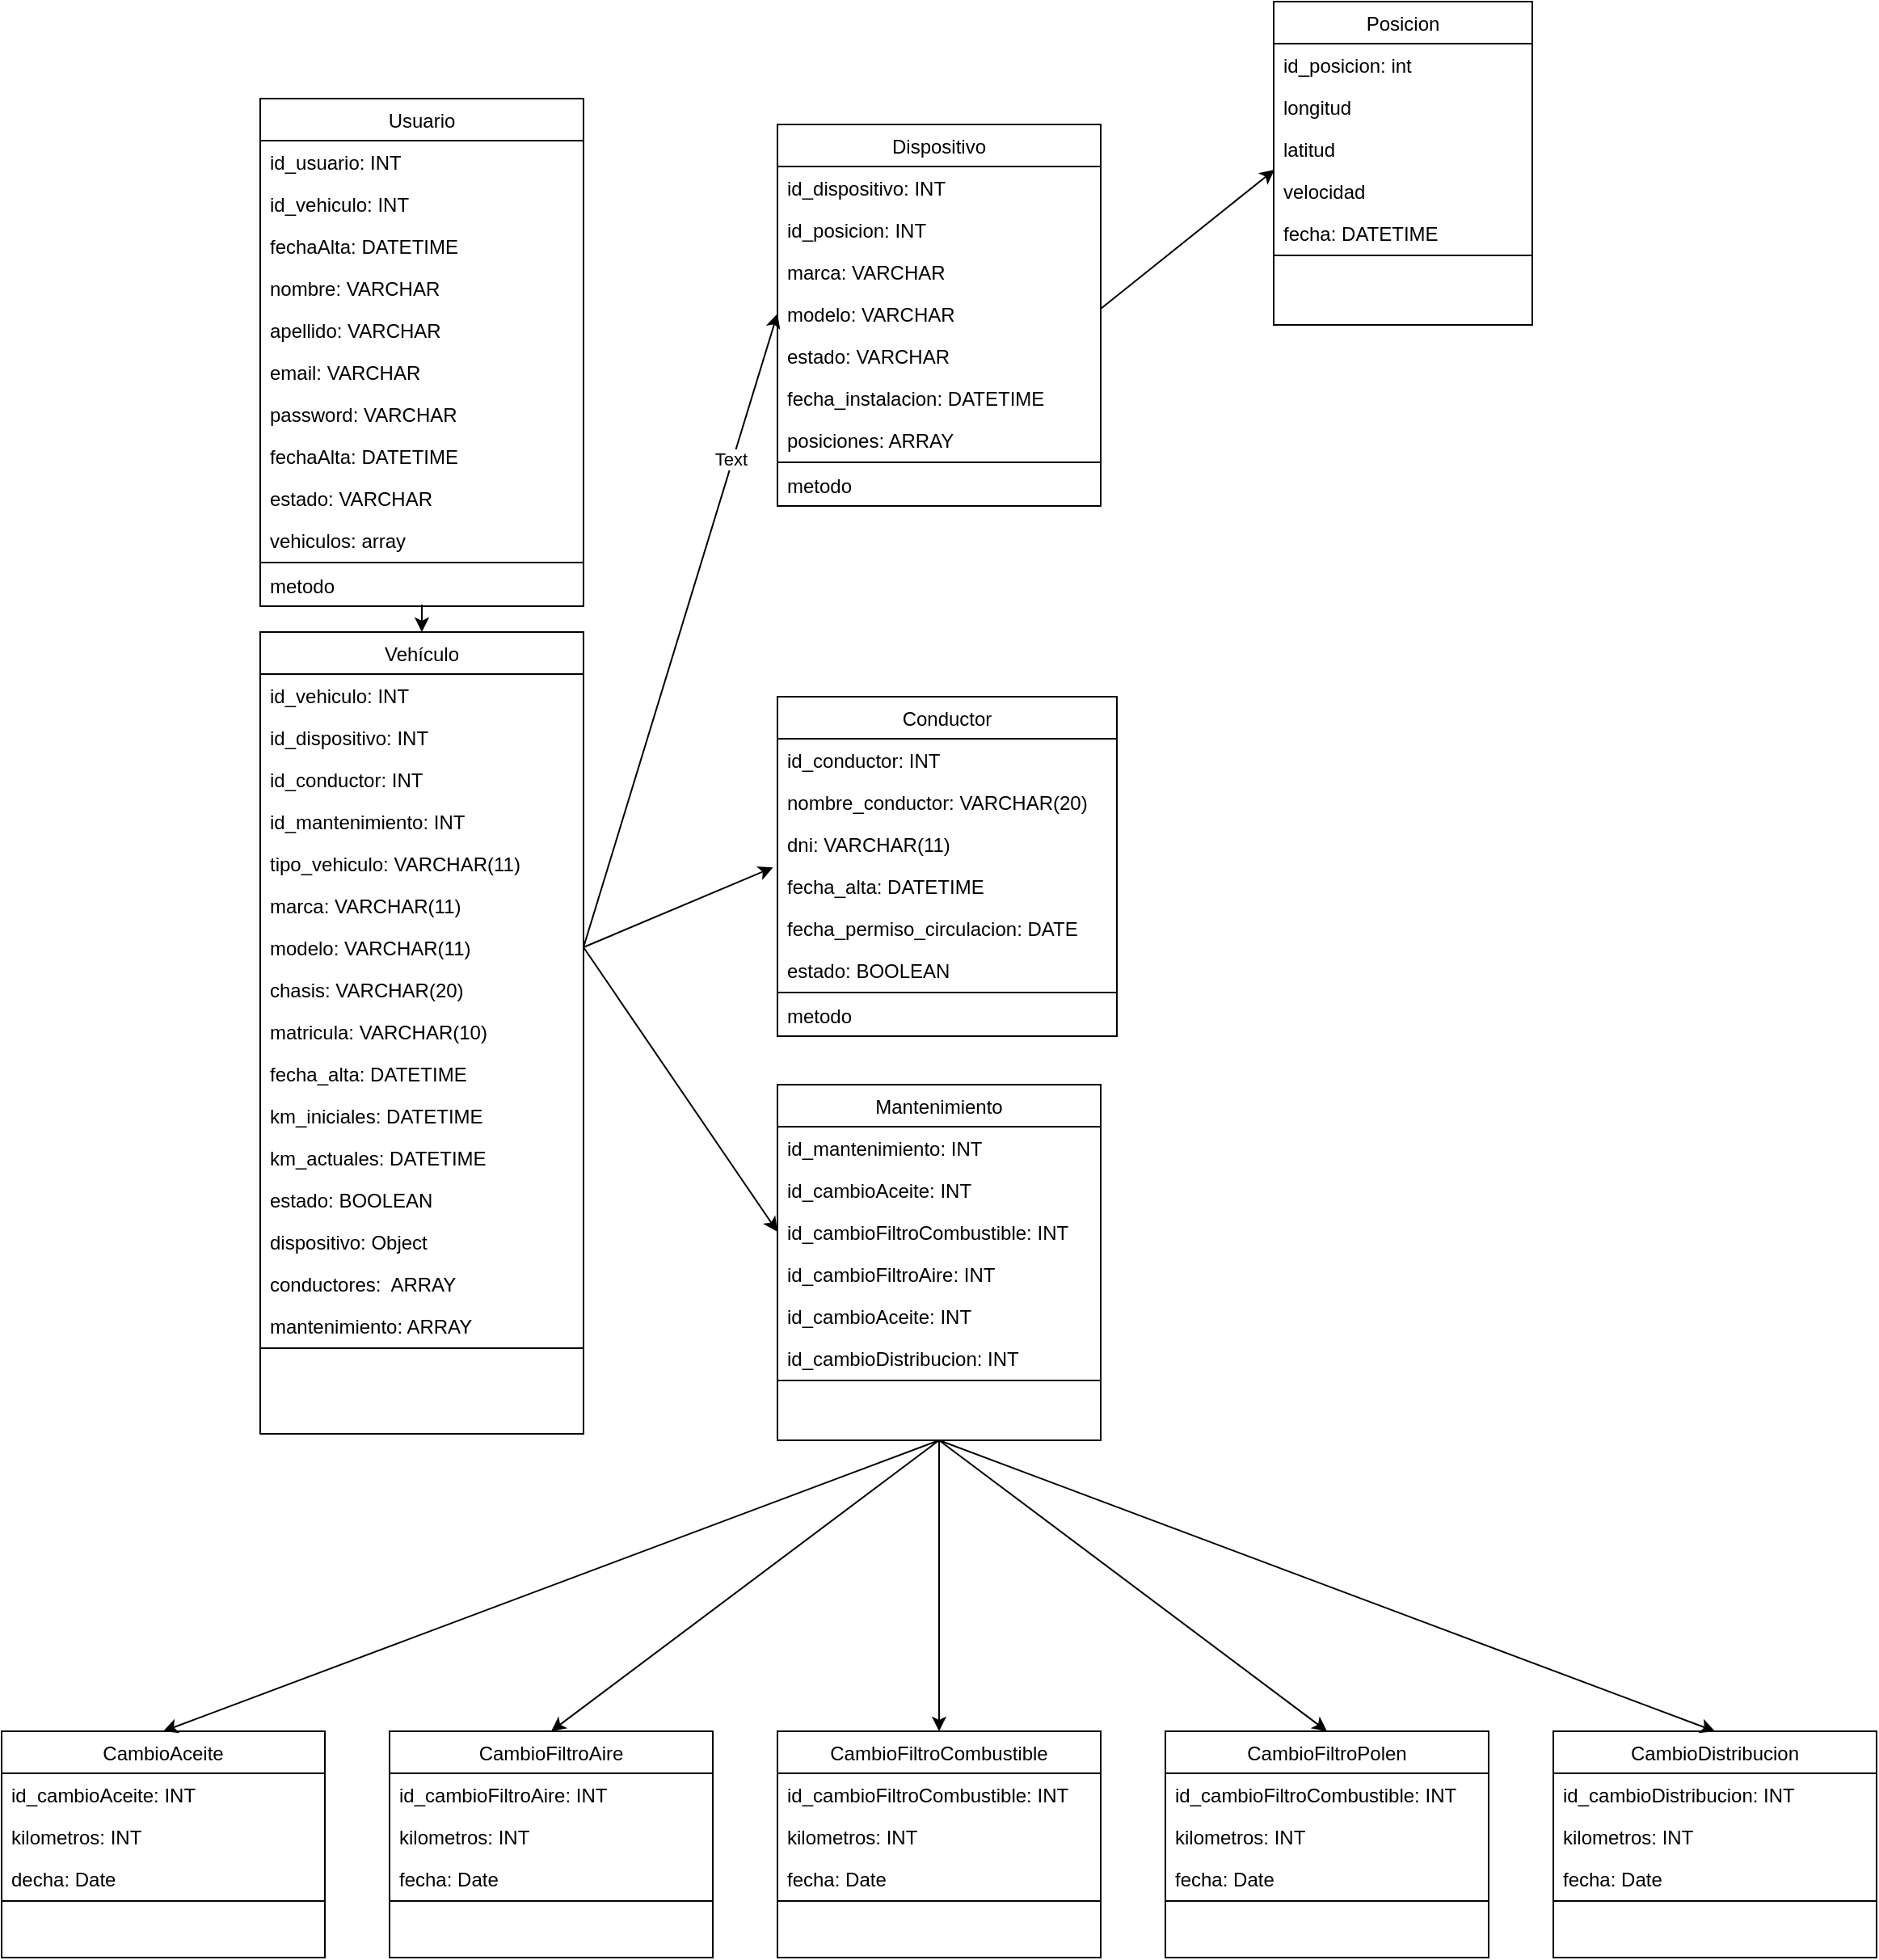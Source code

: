 <mxfile>
    <diagram id="C5RBs43oDa-KdzZeNtuy" name="Page-1">
        <mxGraphModel dx="383" dy="1513" grid="1" gridSize="10" guides="1" tooltips="1" connect="1" arrows="1" fold="1" page="1" pageScale="1" pageWidth="827" pageHeight="1169" math="0" shadow="0">
            <root>
                <mxCell id="WIyWlLk6GJQsqaUBKTNV-0"/>
                <mxCell id="WIyWlLk6GJQsqaUBKTNV-1" parent="WIyWlLk6GJQsqaUBKTNV-0"/>
                <mxCell id="HzYEAX8HfGSruy279Z3v-16" value="Dispositivo" style="swimlane;fontStyle=0;align=center;verticalAlign=top;childLayout=stackLayout;horizontal=1;startSize=26;horizontalStack=0;resizeParent=1;resizeLast=0;collapsible=1;marginBottom=0;rounded=0;shadow=0;strokeWidth=1;" parent="WIyWlLk6GJQsqaUBKTNV-1" vertex="1">
                    <mxGeometry x="520" y="-794" width="200" height="236" as="geometry">
                        <mxRectangle x="130" y="380" width="160" height="26" as="alternateBounds"/>
                    </mxGeometry>
                </mxCell>
                <mxCell id="PSQ5HOjnmQE-tcymUydH-123" value="id_dispositivo: INT&#10;" style="text;align=left;verticalAlign=top;spacingLeft=4;spacingRight=4;overflow=hidden;rotatable=0;points=[[0,0.5],[1,0.5]];portConstraint=eastwest;" parent="HzYEAX8HfGSruy279Z3v-16" vertex="1">
                    <mxGeometry y="26" width="200" height="26" as="geometry"/>
                </mxCell>
                <mxCell id="HzYEAX8HfGSruy279Z3v-17" value="id_posicion: INT&#10;" style="text;align=left;verticalAlign=top;spacingLeft=4;spacingRight=4;overflow=hidden;rotatable=0;points=[[0,0.5],[1,0.5]];portConstraint=eastwest;" parent="HzYEAX8HfGSruy279Z3v-16" vertex="1">
                    <mxGeometry y="52" width="200" height="26" as="geometry"/>
                </mxCell>
                <mxCell id="HzYEAX8HfGSruy279Z3v-70" value="marca: VARCHAR" style="text;align=left;verticalAlign=top;spacingLeft=4;spacingRight=4;overflow=hidden;rotatable=0;points=[[0,0.5],[1,0.5]];portConstraint=eastwest;" parent="HzYEAX8HfGSruy279Z3v-16" vertex="1">
                    <mxGeometry y="78" width="200" height="26" as="geometry"/>
                </mxCell>
                <mxCell id="HzYEAX8HfGSruy279Z3v-71" value="modelo: VARCHAR" style="text;align=left;verticalAlign=top;spacingLeft=4;spacingRight=4;overflow=hidden;rotatable=0;points=[[0,0.5],[1,0.5]];portConstraint=eastwest;" parent="HzYEAX8HfGSruy279Z3v-16" vertex="1">
                    <mxGeometry y="104" width="200" height="26" as="geometry"/>
                </mxCell>
                <mxCell id="HzYEAX8HfGSruy279Z3v-106" value="estado: VARCHAR" style="text;align=left;verticalAlign=top;spacingLeft=4;spacingRight=4;overflow=hidden;rotatable=0;points=[[0,0.5],[1,0.5]];portConstraint=eastwest;" parent="HzYEAX8HfGSruy279Z3v-16" vertex="1">
                    <mxGeometry y="130" width="200" height="26" as="geometry"/>
                </mxCell>
                <mxCell id="HzYEAX8HfGSruy279Z3v-114" value="fecha_instalacion: DATETIME" style="text;align=left;verticalAlign=top;spacingLeft=4;spacingRight=4;overflow=hidden;rotatable=0;points=[[0,0.5],[1,0.5]];portConstraint=eastwest;" parent="HzYEAX8HfGSruy279Z3v-16" vertex="1">
                    <mxGeometry y="156" width="200" height="26" as="geometry"/>
                </mxCell>
                <mxCell id="3" value="posiciones: ARRAY" style="text;align=left;verticalAlign=top;spacingLeft=4;spacingRight=4;overflow=hidden;rotatable=0;points=[[0,0.5],[1,0.5]];portConstraint=eastwest;" vertex="1" parent="HzYEAX8HfGSruy279Z3v-16">
                    <mxGeometry y="182" width="200" height="26" as="geometry"/>
                </mxCell>
                <mxCell id="HzYEAX8HfGSruy279Z3v-19" value="" style="line;html=1;strokeWidth=1;align=left;verticalAlign=middle;spacingTop=-1;spacingLeft=3;spacingRight=3;rotatable=0;labelPosition=right;points=[];portConstraint=eastwest;" parent="HzYEAX8HfGSruy279Z3v-16" vertex="1">
                    <mxGeometry y="208" width="200" height="2" as="geometry"/>
                </mxCell>
                <mxCell id="HzYEAX8HfGSruy279Z3v-20" value="metodo" style="text;align=left;verticalAlign=top;spacingLeft=4;spacingRight=4;overflow=hidden;rotatable=0;points=[[0,0.5],[1,0.5]];portConstraint=eastwest;" parent="HzYEAX8HfGSruy279Z3v-16" vertex="1">
                    <mxGeometry y="210" width="200" height="26" as="geometry"/>
                </mxCell>
                <mxCell id="HzYEAX8HfGSruy279Z3v-21" value="Vehículo" style="swimlane;fontStyle=0;align=center;verticalAlign=top;childLayout=stackLayout;horizontal=1;startSize=26;horizontalStack=0;resizeParent=1;resizeLast=0;collapsible=1;marginBottom=0;rounded=0;shadow=0;strokeWidth=1;" parent="WIyWlLk6GJQsqaUBKTNV-1" vertex="1">
                    <mxGeometry x="200" y="-480" width="200" height="496" as="geometry">
                        <mxRectangle x="130" y="380" width="160" height="26" as="alternateBounds"/>
                    </mxGeometry>
                </mxCell>
                <mxCell id="HzYEAX8HfGSruy279Z3v-22" value="id_vehiculo: INT" style="text;align=left;verticalAlign=top;spacingLeft=4;spacingRight=4;overflow=hidden;rotatable=0;points=[[0,0.5],[1,0.5]];portConstraint=eastwest;" parent="HzYEAX8HfGSruy279Z3v-21" vertex="1">
                    <mxGeometry y="26" width="200" height="26" as="geometry"/>
                </mxCell>
                <mxCell id="xrnd4R6Ddu3Z8AAsykW7-14" value="id_dispositivo: INT" style="text;align=left;verticalAlign=top;spacingLeft=4;spacingRight=4;overflow=hidden;rotatable=0;points=[[0,0.5],[1,0.5]];portConstraint=eastwest;" parent="HzYEAX8HfGSruy279Z3v-21" vertex="1">
                    <mxGeometry y="52" width="200" height="26" as="geometry"/>
                </mxCell>
                <mxCell id="PSQ5HOjnmQE-tcymUydH-5" value="id_conductor: INT" style="text;align=left;verticalAlign=top;spacingLeft=4;spacingRight=4;overflow=hidden;rotatable=0;points=[[0,0.5],[1,0.5]];portConstraint=eastwest;" parent="HzYEAX8HfGSruy279Z3v-21" vertex="1">
                    <mxGeometry y="78" width="200" height="26" as="geometry"/>
                </mxCell>
                <mxCell id="PSQ5HOjnmQE-tcymUydH-27" value="id_mantenimiento: INT" style="text;align=left;verticalAlign=top;spacingLeft=4;spacingRight=4;overflow=hidden;rotatable=0;points=[[0,0.5],[1,0.5]];portConstraint=eastwest;" parent="HzYEAX8HfGSruy279Z3v-21" vertex="1">
                    <mxGeometry y="104" width="200" height="26" as="geometry"/>
                </mxCell>
                <mxCell id="HzYEAX8HfGSruy279Z3v-111" value="tipo_vehiculo: VARCHAR(11)" style="text;align=left;verticalAlign=top;spacingLeft=4;spacingRight=4;overflow=hidden;rotatable=0;points=[[0,0.5],[1,0.5]];portConstraint=eastwest;" parent="HzYEAX8HfGSruy279Z3v-21" vertex="1">
                    <mxGeometry y="130" width="200" height="26" as="geometry"/>
                </mxCell>
                <mxCell id="HzYEAX8HfGSruy279Z3v-23" value="marca: VARCHAR(11)" style="text;align=left;verticalAlign=top;spacingLeft=4;spacingRight=4;overflow=hidden;rotatable=0;points=[[0,0.5],[1,0.5]];portConstraint=eastwest;" parent="HzYEAX8HfGSruy279Z3v-21" vertex="1">
                    <mxGeometry y="156" width="200" height="26" as="geometry"/>
                </mxCell>
                <mxCell id="HzYEAX8HfGSruy279Z3v-53" value="modelo: VARCHAR(11)" style="text;align=left;verticalAlign=top;spacingLeft=4;spacingRight=4;overflow=hidden;rotatable=0;points=[[0,0.5],[1,0.5]];portConstraint=eastwest;" parent="HzYEAX8HfGSruy279Z3v-21" vertex="1">
                    <mxGeometry y="182" width="200" height="26" as="geometry"/>
                </mxCell>
                <mxCell id="HzYEAX8HfGSruy279Z3v-54" value="chasis: VARCHAR(20)" style="text;align=left;verticalAlign=top;spacingLeft=4;spacingRight=4;overflow=hidden;rotatable=0;points=[[0,0.5],[1,0.5]];portConstraint=eastwest;" parent="HzYEAX8HfGSruy279Z3v-21" vertex="1">
                    <mxGeometry y="208" width="200" height="26" as="geometry"/>
                </mxCell>
                <mxCell id="HzYEAX8HfGSruy279Z3v-55" value="matricula: VARCHAR(10)" style="text;align=left;verticalAlign=top;spacingLeft=4;spacingRight=4;overflow=hidden;rotatable=0;points=[[0,0.5],[1,0.5]];portConstraint=eastwest;" parent="HzYEAX8HfGSruy279Z3v-21" vertex="1">
                    <mxGeometry y="234" width="200" height="26" as="geometry"/>
                </mxCell>
                <mxCell id="xrnd4R6Ddu3Z8AAsykW7-12" value="fecha_alta: DATETIME" style="text;align=left;verticalAlign=top;spacingLeft=4;spacingRight=4;overflow=hidden;rotatable=0;points=[[0,0.5],[1,0.5]];portConstraint=eastwest;" parent="HzYEAX8HfGSruy279Z3v-21" vertex="1">
                    <mxGeometry y="260" width="200" height="26" as="geometry"/>
                </mxCell>
                <mxCell id="xrnd4R6Ddu3Z8AAsykW7-13" value="km_iniciales: DATETIME" style="text;align=left;verticalAlign=top;spacingLeft=4;spacingRight=4;overflow=hidden;rotatable=0;points=[[0,0.5],[1,0.5]];portConstraint=eastwest;" parent="HzYEAX8HfGSruy279Z3v-21" vertex="1">
                    <mxGeometry y="286" width="200" height="26" as="geometry"/>
                </mxCell>
                <mxCell id="HzYEAX8HfGSruy279Z3v-72" value="km_actuales: DATETIME" style="text;align=left;verticalAlign=top;spacingLeft=4;spacingRight=4;overflow=hidden;rotatable=0;points=[[0,0.5],[1,0.5]];portConstraint=eastwest;" parent="HzYEAX8HfGSruy279Z3v-21" vertex="1">
                    <mxGeometry y="312" width="200" height="26" as="geometry"/>
                </mxCell>
                <mxCell id="5" value="estado: BOOLEAN" style="text;align=left;verticalAlign=top;spacingLeft=4;spacingRight=4;overflow=hidden;rotatable=0;points=[[0,0.5],[1,0.5]];portConstraint=eastwest;" vertex="1" parent="HzYEAX8HfGSruy279Z3v-21">
                    <mxGeometry y="338" width="200" height="26" as="geometry"/>
                </mxCell>
                <mxCell id="8" value="dispositivo: Object" style="text;align=left;verticalAlign=top;spacingLeft=4;spacingRight=4;overflow=hidden;rotatable=0;points=[[0,0.5],[1,0.5]];portConstraint=eastwest;" vertex="1" parent="HzYEAX8HfGSruy279Z3v-21">
                    <mxGeometry y="364" width="200" height="26" as="geometry"/>
                </mxCell>
                <mxCell id="7" value="conductores:  ARRAY" style="text;align=left;verticalAlign=top;spacingLeft=4;spacingRight=4;overflow=hidden;rotatable=0;points=[[0,0.5],[1,0.5]];portConstraint=eastwest;" vertex="1" parent="HzYEAX8HfGSruy279Z3v-21">
                    <mxGeometry y="390" width="200" height="26" as="geometry"/>
                </mxCell>
                <mxCell id="6" value="mantenimiento: ARRAY" style="text;align=left;verticalAlign=top;spacingLeft=4;spacingRight=4;overflow=hidden;rotatable=0;points=[[0,0.5],[1,0.5]];portConstraint=eastwest;" vertex="1" parent="HzYEAX8HfGSruy279Z3v-21">
                    <mxGeometry y="416" width="200" height="26" as="geometry"/>
                </mxCell>
                <mxCell id="HzYEAX8HfGSruy279Z3v-24" value="" style="line;html=1;strokeWidth=1;align=left;verticalAlign=middle;spacingTop=-1;spacingLeft=3;spacingRight=3;rotatable=0;labelPosition=right;points=[];portConstraint=eastwest;" parent="HzYEAX8HfGSruy279Z3v-21" vertex="1">
                    <mxGeometry y="442" width="200" height="2" as="geometry"/>
                </mxCell>
                <mxCell id="HzYEAX8HfGSruy279Z3v-26" value="Conductor" style="swimlane;fontStyle=0;align=center;verticalAlign=top;childLayout=stackLayout;horizontal=1;startSize=26;horizontalStack=0;resizeParent=1;resizeLast=0;collapsible=1;marginBottom=0;rounded=0;shadow=0;strokeWidth=1;" parent="WIyWlLk6GJQsqaUBKTNV-1" vertex="1">
                    <mxGeometry x="520" y="-440" width="210" height="210" as="geometry">
                        <mxRectangle x="130" y="380" width="160" height="26" as="alternateBounds"/>
                    </mxGeometry>
                </mxCell>
                <mxCell id="HzYEAX8HfGSruy279Z3v-27" value="id_conductor: INT" style="text;align=left;verticalAlign=top;spacingLeft=4;spacingRight=4;overflow=hidden;rotatable=0;points=[[0,0.5],[1,0.5]];portConstraint=eastwest;" parent="HzYEAX8HfGSruy279Z3v-26" vertex="1">
                    <mxGeometry y="26" width="210" height="26" as="geometry"/>
                </mxCell>
                <mxCell id="HzYEAX8HfGSruy279Z3v-28" value="nombre_conductor: VARCHAR(20)" style="text;align=left;verticalAlign=top;spacingLeft=4;spacingRight=4;overflow=hidden;rotatable=0;points=[[0,0.5],[1,0.5]];portConstraint=eastwest;" parent="HzYEAX8HfGSruy279Z3v-26" vertex="1">
                    <mxGeometry y="52" width="210" height="26" as="geometry"/>
                </mxCell>
                <mxCell id="HzYEAX8HfGSruy279Z3v-79" value="dni: VARCHAR(11)" style="text;align=left;verticalAlign=top;spacingLeft=4;spacingRight=4;overflow=hidden;rotatable=0;points=[[0,0.5],[1,0.5]];portConstraint=eastwest;" parent="HzYEAX8HfGSruy279Z3v-26" vertex="1">
                    <mxGeometry y="78" width="210" height="26" as="geometry"/>
                </mxCell>
                <mxCell id="HzYEAX8HfGSruy279Z3v-122" value="fecha_alta: DATETIME" style="text;align=left;verticalAlign=top;spacingLeft=4;spacingRight=4;overflow=hidden;rotatable=0;points=[[0,0.5],[1,0.5]];portConstraint=eastwest;" parent="HzYEAX8HfGSruy279Z3v-26" vertex="1">
                    <mxGeometry y="104" width="210" height="26" as="geometry"/>
                </mxCell>
                <mxCell id="HzYEAX8HfGSruy279Z3v-80" value="fecha_permiso_circulacion: DATE" style="text;align=left;verticalAlign=top;spacingLeft=4;spacingRight=4;overflow=hidden;rotatable=0;points=[[0,0.5],[1,0.5]];portConstraint=eastwest;" parent="HzYEAX8HfGSruy279Z3v-26" vertex="1">
                    <mxGeometry y="130" width="210" height="26" as="geometry"/>
                </mxCell>
                <mxCell id="HzYEAX8HfGSruy279Z3v-123" value="estado: BOOLEAN" style="text;align=left;verticalAlign=top;spacingLeft=4;spacingRight=4;overflow=hidden;rotatable=0;points=[[0,0.5],[1,0.5]];portConstraint=eastwest;" parent="HzYEAX8HfGSruy279Z3v-26" vertex="1">
                    <mxGeometry y="156" width="210" height="26" as="geometry"/>
                </mxCell>
                <mxCell id="HzYEAX8HfGSruy279Z3v-29" value="" style="line;html=1;strokeWidth=1;align=left;verticalAlign=middle;spacingTop=-1;spacingLeft=3;spacingRight=3;rotatable=0;labelPosition=right;points=[];portConstraint=eastwest;" parent="HzYEAX8HfGSruy279Z3v-26" vertex="1">
                    <mxGeometry y="182" width="210" height="2" as="geometry"/>
                </mxCell>
                <mxCell id="HzYEAX8HfGSruy279Z3v-30" value="metodo" style="text;align=left;verticalAlign=top;spacingLeft=4;spacingRight=4;overflow=hidden;rotatable=0;points=[[0,0.5],[1,0.5]];portConstraint=eastwest;" parent="HzYEAX8HfGSruy279Z3v-26" vertex="1">
                    <mxGeometry y="184" width="210" height="26" as="geometry"/>
                </mxCell>
                <mxCell id="PSQ5HOjnmQE-tcymUydH-7" value="Mantenimiento" style="swimlane;fontStyle=0;align=center;verticalAlign=top;childLayout=stackLayout;horizontal=1;startSize=26;horizontalStack=0;resizeParent=1;resizeLast=0;collapsible=1;marginBottom=0;rounded=0;shadow=0;strokeWidth=1;" parent="WIyWlLk6GJQsqaUBKTNV-1" vertex="1">
                    <mxGeometry x="520" y="-200" width="200" height="220" as="geometry">
                        <mxRectangle x="130" y="380" width="160" height="26" as="alternateBounds"/>
                    </mxGeometry>
                </mxCell>
                <mxCell id="PSQ5HOjnmQE-tcymUydH-43" value="id_mantenimiento: INT" style="text;align=left;verticalAlign=top;spacingLeft=4;spacingRight=4;overflow=hidden;rotatable=0;points=[[0,0.5],[1,0.5]];portConstraint=eastwest;" parent="PSQ5HOjnmQE-tcymUydH-7" vertex="1">
                    <mxGeometry y="26" width="200" height="26" as="geometry"/>
                </mxCell>
                <mxCell id="PSQ5HOjnmQE-tcymUydH-8" value="id_cambioAceite: INT" style="text;align=left;verticalAlign=top;spacingLeft=4;spacingRight=4;overflow=hidden;rotatable=0;points=[[0,0.5],[1,0.5]];portConstraint=eastwest;" parent="PSQ5HOjnmQE-tcymUydH-7" vertex="1">
                    <mxGeometry y="52" width="200" height="26" as="geometry"/>
                </mxCell>
                <mxCell id="PSQ5HOjnmQE-tcymUydH-82" value="id_cambioFiltroCombustible: INT" style="text;align=left;verticalAlign=top;spacingLeft=4;spacingRight=4;overflow=hidden;rotatable=0;points=[[0,0.5],[1,0.5]];portConstraint=eastwest;" parent="PSQ5HOjnmQE-tcymUydH-7" vertex="1">
                    <mxGeometry y="78" width="200" height="26" as="geometry"/>
                </mxCell>
                <mxCell id="PSQ5HOjnmQE-tcymUydH-83" value="id_cambioFiltroAire: INT" style="text;align=left;verticalAlign=top;spacingLeft=4;spacingRight=4;overflow=hidden;rotatable=0;points=[[0,0.5],[1,0.5]];portConstraint=eastwest;" parent="PSQ5HOjnmQE-tcymUydH-7" vertex="1">
                    <mxGeometry y="104" width="200" height="26" as="geometry"/>
                </mxCell>
                <mxCell id="PSQ5HOjnmQE-tcymUydH-84" value="id_cambioAceite: INT" style="text;align=left;verticalAlign=top;spacingLeft=4;spacingRight=4;overflow=hidden;rotatable=0;points=[[0,0.5],[1,0.5]];portConstraint=eastwest;" parent="PSQ5HOjnmQE-tcymUydH-7" vertex="1">
                    <mxGeometry y="130" width="200" height="26" as="geometry"/>
                </mxCell>
                <mxCell id="PSQ5HOjnmQE-tcymUydH-85" value="id_cambioDistribucion: INT" style="text;align=left;verticalAlign=top;spacingLeft=4;spacingRight=4;overflow=hidden;rotatable=0;points=[[0,0.5],[1,0.5]];portConstraint=eastwest;" parent="PSQ5HOjnmQE-tcymUydH-7" vertex="1">
                    <mxGeometry y="156" width="200" height="26" as="geometry"/>
                </mxCell>
                <mxCell id="PSQ5HOjnmQE-tcymUydH-9" value="" style="line;html=1;strokeWidth=1;align=left;verticalAlign=middle;spacingTop=-1;spacingLeft=3;spacingRight=3;rotatable=0;labelPosition=right;points=[];portConstraint=eastwest;" parent="PSQ5HOjnmQE-tcymUydH-7" vertex="1">
                    <mxGeometry y="182" width="200" height="2" as="geometry"/>
                </mxCell>
                <mxCell id="PSQ5HOjnmQE-tcymUydH-28" value="CambioAceite" style="swimlane;fontStyle=0;align=center;verticalAlign=top;childLayout=stackLayout;horizontal=1;startSize=26;horizontalStack=0;resizeParent=1;resizeLast=0;collapsible=1;marginBottom=0;rounded=0;shadow=0;strokeWidth=1;" parent="WIyWlLk6GJQsqaUBKTNV-1" vertex="1">
                    <mxGeometry x="40" y="200" width="200" height="140" as="geometry">
                        <mxRectangle x="130" y="380" width="160" height="26" as="alternateBounds"/>
                    </mxGeometry>
                </mxCell>
                <mxCell id="PSQ5HOjnmQE-tcymUydH-29" value="id_cambioAceite: INT" style="text;align=left;verticalAlign=top;spacingLeft=4;spacingRight=4;overflow=hidden;rotatable=0;points=[[0,0.5],[1,0.5]];portConstraint=eastwest;" parent="PSQ5HOjnmQE-tcymUydH-28" vertex="1">
                    <mxGeometry y="26" width="200" height="26" as="geometry"/>
                </mxCell>
                <mxCell id="PSQ5HOjnmQE-tcymUydH-86" value="kilometros: INT" style="text;align=left;verticalAlign=top;spacingLeft=4;spacingRight=4;overflow=hidden;rotatable=0;points=[[0,0.5],[1,0.5]];portConstraint=eastwest;" parent="PSQ5HOjnmQE-tcymUydH-28" vertex="1">
                    <mxGeometry y="52" width="200" height="26" as="geometry"/>
                </mxCell>
                <mxCell id="PSQ5HOjnmQE-tcymUydH-87" value="decha: Date" style="text;align=left;verticalAlign=top;spacingLeft=4;spacingRight=4;overflow=hidden;rotatable=0;points=[[0,0.5],[1,0.5]];portConstraint=eastwest;" parent="PSQ5HOjnmQE-tcymUydH-28" vertex="1">
                    <mxGeometry y="78" width="200" height="26" as="geometry"/>
                </mxCell>
                <mxCell id="PSQ5HOjnmQE-tcymUydH-41" value="" style="line;html=1;strokeWidth=1;align=left;verticalAlign=middle;spacingTop=-1;spacingLeft=3;spacingRight=3;rotatable=0;labelPosition=right;points=[];portConstraint=eastwest;" parent="PSQ5HOjnmQE-tcymUydH-28" vertex="1">
                    <mxGeometry y="104" width="200" height="2" as="geometry"/>
                </mxCell>
                <mxCell id="PSQ5HOjnmQE-tcymUydH-89" value="CambioFiltroPolen" style="swimlane;fontStyle=0;align=center;verticalAlign=top;childLayout=stackLayout;horizontal=1;startSize=26;horizontalStack=0;resizeParent=1;resizeLast=0;collapsible=1;marginBottom=0;rounded=0;shadow=0;strokeWidth=1;" parent="WIyWlLk6GJQsqaUBKTNV-1" vertex="1">
                    <mxGeometry x="760" y="200" width="200" height="140" as="geometry">
                        <mxRectangle x="130" y="380" width="160" height="26" as="alternateBounds"/>
                    </mxGeometry>
                </mxCell>
                <mxCell id="PSQ5HOjnmQE-tcymUydH-90" value="id_cambioFiltroCombustible: INT" style="text;align=left;verticalAlign=top;spacingLeft=4;spacingRight=4;overflow=hidden;rotatable=0;points=[[0,0.5],[1,0.5]];portConstraint=eastwest;" parent="PSQ5HOjnmQE-tcymUydH-89" vertex="1">
                    <mxGeometry y="26" width="200" height="26" as="geometry"/>
                </mxCell>
                <mxCell id="PSQ5HOjnmQE-tcymUydH-91" value="kilometros: INT" style="text;align=left;verticalAlign=top;spacingLeft=4;spacingRight=4;overflow=hidden;rotatable=0;points=[[0,0.5],[1,0.5]];portConstraint=eastwest;" parent="PSQ5HOjnmQE-tcymUydH-89" vertex="1">
                    <mxGeometry y="52" width="200" height="26" as="geometry"/>
                </mxCell>
                <mxCell id="PSQ5HOjnmQE-tcymUydH-92" value="fecha: Date" style="text;align=left;verticalAlign=top;spacingLeft=4;spacingRight=4;overflow=hidden;rotatable=0;points=[[0,0.5],[1,0.5]];portConstraint=eastwest;" parent="PSQ5HOjnmQE-tcymUydH-89" vertex="1">
                    <mxGeometry y="78" width="200" height="26" as="geometry"/>
                </mxCell>
                <mxCell id="PSQ5HOjnmQE-tcymUydH-93" value="" style="line;html=1;strokeWidth=1;align=left;verticalAlign=middle;spacingTop=-1;spacingLeft=3;spacingRight=3;rotatable=0;labelPosition=right;points=[];portConstraint=eastwest;" parent="PSQ5HOjnmQE-tcymUydH-89" vertex="1">
                    <mxGeometry y="104" width="200" height="2" as="geometry"/>
                </mxCell>
                <mxCell id="PSQ5HOjnmQE-tcymUydH-94" value="CambioFiltroAire" style="swimlane;fontStyle=0;align=center;verticalAlign=top;childLayout=stackLayout;horizontal=1;startSize=26;horizontalStack=0;resizeParent=1;resizeLast=0;collapsible=1;marginBottom=0;rounded=0;shadow=0;strokeWidth=1;" parent="WIyWlLk6GJQsqaUBKTNV-1" vertex="1">
                    <mxGeometry x="280" y="200" width="200" height="140" as="geometry">
                        <mxRectangle x="130" y="380" width="160" height="26" as="alternateBounds"/>
                    </mxGeometry>
                </mxCell>
                <mxCell id="PSQ5HOjnmQE-tcymUydH-95" value="id_cambioFiltroAire: INT" style="text;align=left;verticalAlign=top;spacingLeft=4;spacingRight=4;overflow=hidden;rotatable=0;points=[[0,0.5],[1,0.5]];portConstraint=eastwest;" parent="PSQ5HOjnmQE-tcymUydH-94" vertex="1">
                    <mxGeometry y="26" width="200" height="26" as="geometry"/>
                </mxCell>
                <mxCell id="PSQ5HOjnmQE-tcymUydH-96" value="kilometros: INT" style="text;align=left;verticalAlign=top;spacingLeft=4;spacingRight=4;overflow=hidden;rotatable=0;points=[[0,0.5],[1,0.5]];portConstraint=eastwest;" parent="PSQ5HOjnmQE-tcymUydH-94" vertex="1">
                    <mxGeometry y="52" width="200" height="26" as="geometry"/>
                </mxCell>
                <mxCell id="PSQ5HOjnmQE-tcymUydH-97" value="fecha: Date" style="text;align=left;verticalAlign=top;spacingLeft=4;spacingRight=4;overflow=hidden;rotatable=0;points=[[0,0.5],[1,0.5]];portConstraint=eastwest;" parent="PSQ5HOjnmQE-tcymUydH-94" vertex="1">
                    <mxGeometry y="78" width="200" height="26" as="geometry"/>
                </mxCell>
                <mxCell id="PSQ5HOjnmQE-tcymUydH-98" value="" style="line;html=1;strokeWidth=1;align=left;verticalAlign=middle;spacingTop=-1;spacingLeft=3;spacingRight=3;rotatable=0;labelPosition=right;points=[];portConstraint=eastwest;" parent="PSQ5HOjnmQE-tcymUydH-94" vertex="1">
                    <mxGeometry y="104" width="200" height="2" as="geometry"/>
                </mxCell>
                <mxCell id="PSQ5HOjnmQE-tcymUydH-99" value="CambioFiltroCombustible" style="swimlane;fontStyle=0;align=center;verticalAlign=top;childLayout=stackLayout;horizontal=1;startSize=26;horizontalStack=0;resizeParent=1;resizeLast=0;collapsible=1;marginBottom=0;rounded=0;shadow=0;strokeWidth=1;" parent="WIyWlLk6GJQsqaUBKTNV-1" vertex="1">
                    <mxGeometry x="520" y="200" width="200" height="140" as="geometry">
                        <mxRectangle x="130" y="380" width="160" height="26" as="alternateBounds"/>
                    </mxGeometry>
                </mxCell>
                <mxCell id="PSQ5HOjnmQE-tcymUydH-100" value="id_cambioFiltroCombustible: INT" style="text;align=left;verticalAlign=top;spacingLeft=4;spacingRight=4;overflow=hidden;rotatable=0;points=[[0,0.5],[1,0.5]];portConstraint=eastwest;" parent="PSQ5HOjnmQE-tcymUydH-99" vertex="1">
                    <mxGeometry y="26" width="200" height="26" as="geometry"/>
                </mxCell>
                <mxCell id="PSQ5HOjnmQE-tcymUydH-101" value="kilometros: INT" style="text;align=left;verticalAlign=top;spacingLeft=4;spacingRight=4;overflow=hidden;rotatable=0;points=[[0,0.5],[1,0.5]];portConstraint=eastwest;" parent="PSQ5HOjnmQE-tcymUydH-99" vertex="1">
                    <mxGeometry y="52" width="200" height="26" as="geometry"/>
                </mxCell>
                <mxCell id="PSQ5HOjnmQE-tcymUydH-102" value="fecha: Date" style="text;align=left;verticalAlign=top;spacingLeft=4;spacingRight=4;overflow=hidden;rotatable=0;points=[[0,0.5],[1,0.5]];portConstraint=eastwest;" parent="PSQ5HOjnmQE-tcymUydH-99" vertex="1">
                    <mxGeometry y="78" width="200" height="26" as="geometry"/>
                </mxCell>
                <mxCell id="PSQ5HOjnmQE-tcymUydH-103" value="" style="line;html=1;strokeWidth=1;align=left;verticalAlign=middle;spacingTop=-1;spacingLeft=3;spacingRight=3;rotatable=0;labelPosition=right;points=[];portConstraint=eastwest;" parent="PSQ5HOjnmQE-tcymUydH-99" vertex="1">
                    <mxGeometry y="104" width="200" height="2" as="geometry"/>
                </mxCell>
                <mxCell id="PSQ5HOjnmQE-tcymUydH-104" value="CambioDistribucion" style="swimlane;fontStyle=0;align=center;verticalAlign=top;childLayout=stackLayout;horizontal=1;startSize=26;horizontalStack=0;resizeParent=1;resizeLast=0;collapsible=1;marginBottom=0;rounded=0;shadow=0;strokeWidth=1;" parent="WIyWlLk6GJQsqaUBKTNV-1" vertex="1">
                    <mxGeometry x="1000" y="200" width="200" height="140" as="geometry">
                        <mxRectangle x="130" y="380" width="160" height="26" as="alternateBounds"/>
                    </mxGeometry>
                </mxCell>
                <mxCell id="PSQ5HOjnmQE-tcymUydH-105" value="id_cambioDistribucion: INT" style="text;align=left;verticalAlign=top;spacingLeft=4;spacingRight=4;overflow=hidden;rotatable=0;points=[[0,0.5],[1,0.5]];portConstraint=eastwest;" parent="PSQ5HOjnmQE-tcymUydH-104" vertex="1">
                    <mxGeometry y="26" width="200" height="26" as="geometry"/>
                </mxCell>
                <mxCell id="PSQ5HOjnmQE-tcymUydH-106" value="kilometros: INT" style="text;align=left;verticalAlign=top;spacingLeft=4;spacingRight=4;overflow=hidden;rotatable=0;points=[[0,0.5],[1,0.5]];portConstraint=eastwest;" parent="PSQ5HOjnmQE-tcymUydH-104" vertex="1">
                    <mxGeometry y="52" width="200" height="26" as="geometry"/>
                </mxCell>
                <mxCell id="PSQ5HOjnmQE-tcymUydH-107" value="fecha: Date" style="text;align=left;verticalAlign=top;spacingLeft=4;spacingRight=4;overflow=hidden;rotatable=0;points=[[0,0.5],[1,0.5]];portConstraint=eastwest;" parent="PSQ5HOjnmQE-tcymUydH-104" vertex="1">
                    <mxGeometry y="78" width="200" height="26" as="geometry"/>
                </mxCell>
                <mxCell id="PSQ5HOjnmQE-tcymUydH-108" value="" style="line;html=1;strokeWidth=1;align=left;verticalAlign=middle;spacingTop=-1;spacingLeft=3;spacingRight=3;rotatable=0;labelPosition=right;points=[];portConstraint=eastwest;" parent="PSQ5HOjnmQE-tcymUydH-104" vertex="1">
                    <mxGeometry y="104" width="200" height="2" as="geometry"/>
                </mxCell>
                <mxCell id="PSQ5HOjnmQE-tcymUydH-109" value="Posicion" style="swimlane;fontStyle=0;align=center;verticalAlign=top;childLayout=stackLayout;horizontal=1;startSize=26;horizontalStack=0;resizeParent=1;resizeLast=0;collapsible=1;marginBottom=0;rounded=0;shadow=0;strokeWidth=1;" parent="WIyWlLk6GJQsqaUBKTNV-1" vertex="1">
                    <mxGeometry x="827" y="-870" width="160" height="200" as="geometry">
                        <mxRectangle x="130" y="380" width="160" height="26" as="alternateBounds"/>
                    </mxGeometry>
                </mxCell>
                <mxCell id="PSQ5HOjnmQE-tcymUydH-110" value="id_posicion: int&#10;" style="text;align=left;verticalAlign=top;spacingLeft=4;spacingRight=4;overflow=hidden;rotatable=0;points=[[0,0.5],[1,0.5]];portConstraint=eastwest;" parent="PSQ5HOjnmQE-tcymUydH-109" vertex="1">
                    <mxGeometry y="26" width="160" height="26" as="geometry"/>
                </mxCell>
                <mxCell id="PSQ5HOjnmQE-tcymUydH-114" value="longitud" style="text;align=left;verticalAlign=top;spacingLeft=4;spacingRight=4;overflow=hidden;rotatable=0;points=[[0,0.5],[1,0.5]];portConstraint=eastwest;" parent="PSQ5HOjnmQE-tcymUydH-109" vertex="1">
                    <mxGeometry y="52" width="160" height="26" as="geometry"/>
                </mxCell>
                <mxCell id="PSQ5HOjnmQE-tcymUydH-115" value="latitud" style="text;align=left;verticalAlign=top;spacingLeft=4;spacingRight=4;overflow=hidden;rotatable=0;points=[[0,0.5],[1,0.5]];portConstraint=eastwest;" parent="PSQ5HOjnmQE-tcymUydH-109" vertex="1">
                    <mxGeometry y="78" width="160" height="26" as="geometry"/>
                </mxCell>
                <mxCell id="PSQ5HOjnmQE-tcymUydH-117" value="velocidad" style="text;align=left;verticalAlign=top;spacingLeft=4;spacingRight=4;overflow=hidden;rotatable=0;points=[[0,0.5],[1,0.5]];portConstraint=eastwest;" parent="PSQ5HOjnmQE-tcymUydH-109" vertex="1">
                    <mxGeometry y="104" width="160" height="26" as="geometry"/>
                </mxCell>
                <mxCell id="PSQ5HOjnmQE-tcymUydH-125" value="fecha: DATETIME" style="text;align=left;verticalAlign=top;spacingLeft=4;spacingRight=4;overflow=hidden;rotatable=0;points=[[0,0.5],[1,0.5]];portConstraint=eastwest;" parent="PSQ5HOjnmQE-tcymUydH-109" vertex="1">
                    <mxGeometry y="130" width="160" height="26" as="geometry"/>
                </mxCell>
                <mxCell id="PSQ5HOjnmQE-tcymUydH-120" value="" style="line;html=1;strokeWidth=1;align=left;verticalAlign=middle;spacingTop=-1;spacingLeft=3;spacingRight=3;rotatable=0;labelPosition=right;points=[];portConstraint=eastwest;" parent="PSQ5HOjnmQE-tcymUydH-109" vertex="1">
                    <mxGeometry y="156" width="160" height="2" as="geometry"/>
                </mxCell>
                <mxCell id="PSQ5HOjnmQE-tcymUydH-126" value="" style="endArrow=classic;html=1;rounded=0;entryX=0;entryY=0.5;entryDx=0;entryDy=0;exitX=1;exitY=0.5;exitDx=0;exitDy=0;" parent="WIyWlLk6GJQsqaUBKTNV-1" source="HzYEAX8HfGSruy279Z3v-53" edge="1" target="HzYEAX8HfGSruy279Z3v-71">
                    <mxGeometry width="50" height="50" relative="1" as="geometry">
                        <mxPoint x="400" y="-300" as="sourcePoint"/>
                        <mxPoint x="521.28" y="-637.604" as="targetPoint"/>
                    </mxGeometry>
                </mxCell>
                <mxCell id="1" value="Text" style="edgeLabel;html=1;align=center;verticalAlign=middle;resizable=0;points=[];" vertex="1" connectable="0" parent="PSQ5HOjnmQE-tcymUydH-126">
                    <mxGeometry x="0.54" y="2" relative="1" as="geometry">
                        <mxPoint as="offset"/>
                    </mxGeometry>
                </mxCell>
                <mxCell id="PSQ5HOjnmQE-tcymUydH-127" value="" style="endArrow=classic;html=1;rounded=0;exitX=1;exitY=0.5;exitDx=0;exitDy=0;entryX=-0.013;entryY=0.062;entryDx=0;entryDy=0;entryPerimeter=0;" parent="WIyWlLk6GJQsqaUBKTNV-1" source="HzYEAX8HfGSruy279Z3v-53" target="HzYEAX8HfGSruy279Z3v-122" edge="1">
                    <mxGeometry width="50" height="50" relative="1" as="geometry">
                        <mxPoint x="410" y="-311" as="sourcePoint"/>
                        <mxPoint x="531" y="-628" as="targetPoint"/>
                    </mxGeometry>
                </mxCell>
                <mxCell id="PSQ5HOjnmQE-tcymUydH-129" value="" style="endArrow=classic;html=1;rounded=0;exitX=1;exitY=0.5;exitDx=0;exitDy=0;entryX=0;entryY=0.5;entryDx=0;entryDy=0;" parent="WIyWlLk6GJQsqaUBKTNV-1" source="HzYEAX8HfGSruy279Z3v-53" target="PSQ5HOjnmQE-tcymUydH-82" edge="1">
                    <mxGeometry width="50" height="50" relative="1" as="geometry">
                        <mxPoint x="410" y="-301" as="sourcePoint"/>
                        <mxPoint x="527" y="-324" as="targetPoint"/>
                    </mxGeometry>
                </mxCell>
                <mxCell id="PSQ5HOjnmQE-tcymUydH-130" value="" style="endArrow=classic;html=1;rounded=0;entryX=0.5;entryY=0;entryDx=0;entryDy=0;exitX=0.5;exitY=1;exitDx=0;exitDy=0;" parent="WIyWlLk6GJQsqaUBKTNV-1" source="PSQ5HOjnmQE-tcymUydH-7" target="PSQ5HOjnmQE-tcymUydH-28" edge="1">
                    <mxGeometry width="50" height="50" relative="1" as="geometry">
                        <mxPoint x="630" y="240" as="sourcePoint"/>
                        <mxPoint x="680" y="190" as="targetPoint"/>
                    </mxGeometry>
                </mxCell>
                <mxCell id="PSQ5HOjnmQE-tcymUydH-131" value="" style="endArrow=classic;html=1;rounded=0;entryX=0.5;entryY=0;entryDx=0;entryDy=0;" parent="WIyWlLk6GJQsqaUBKTNV-1" target="PSQ5HOjnmQE-tcymUydH-94" edge="1">
                    <mxGeometry width="50" height="50" relative="1" as="geometry">
                        <mxPoint x="620" y="20" as="sourcePoint"/>
                        <mxPoint x="150" y="210" as="targetPoint"/>
                    </mxGeometry>
                </mxCell>
                <mxCell id="PSQ5HOjnmQE-tcymUydH-132" value="" style="endArrow=classic;html=1;rounded=0;entryX=0.5;entryY=0;entryDx=0;entryDy=0;" parent="WIyWlLk6GJQsqaUBKTNV-1" target="PSQ5HOjnmQE-tcymUydH-99" edge="1">
                    <mxGeometry width="50" height="50" relative="1" as="geometry">
                        <mxPoint x="620" y="20" as="sourcePoint"/>
                        <mxPoint x="390" y="210" as="targetPoint"/>
                    </mxGeometry>
                </mxCell>
                <mxCell id="PSQ5HOjnmQE-tcymUydH-133" value="" style="endArrow=classic;html=1;rounded=0;entryX=0.5;entryY=0;entryDx=0;entryDy=0;" parent="WIyWlLk6GJQsqaUBKTNV-1" target="PSQ5HOjnmQE-tcymUydH-89" edge="1">
                    <mxGeometry width="50" height="50" relative="1" as="geometry">
                        <mxPoint x="620" y="20" as="sourcePoint"/>
                        <mxPoint x="390" y="210" as="targetPoint"/>
                    </mxGeometry>
                </mxCell>
                <mxCell id="PSQ5HOjnmQE-tcymUydH-134" value="" style="endArrow=classic;html=1;rounded=0;entryX=0.5;entryY=0;entryDx=0;entryDy=0;" parent="WIyWlLk6GJQsqaUBKTNV-1" target="PSQ5HOjnmQE-tcymUydH-104" edge="1">
                    <mxGeometry width="50" height="50" relative="1" as="geometry">
                        <mxPoint x="620" y="20" as="sourcePoint"/>
                        <mxPoint x="400" y="220" as="targetPoint"/>
                    </mxGeometry>
                </mxCell>
                <mxCell id="PSQ5HOjnmQE-tcymUydH-135" value="" style="endArrow=classic;html=1;rounded=0;entryX=0.003;entryY=0;entryDx=0;entryDy=0;entryPerimeter=0;" parent="WIyWlLk6GJQsqaUBKTNV-1" target="PSQ5HOjnmQE-tcymUydH-117" edge="1">
                    <mxGeometry width="50" height="50" relative="1" as="geometry">
                        <mxPoint x="720" y="-680" as="sourcePoint"/>
                        <mxPoint x="680" y="-710" as="targetPoint"/>
                    </mxGeometry>
                </mxCell>
                <mxCell id="xrnd4R6Ddu3Z8AAsykW7-0" value="Usuario" style="swimlane;fontStyle=0;align=center;verticalAlign=top;childLayout=stackLayout;horizontal=1;startSize=26;horizontalStack=0;resizeParent=1;resizeLast=0;collapsible=1;marginBottom=0;rounded=0;shadow=0;strokeWidth=1;" parent="WIyWlLk6GJQsqaUBKTNV-1" vertex="1">
                    <mxGeometry x="200" y="-810" width="200" height="314" as="geometry">
                        <mxRectangle x="130" y="380" width="160" height="26" as="alternateBounds"/>
                    </mxGeometry>
                </mxCell>
                <mxCell id="xrnd4R6Ddu3Z8AAsykW7-1" value="id_usuario: INT&#10;" style="text;align=left;verticalAlign=top;spacingLeft=4;spacingRight=4;overflow=hidden;rotatable=0;points=[[0,0.5],[1,0.5]];portConstraint=eastwest;" parent="xrnd4R6Ddu3Z8AAsykW7-0" vertex="1">
                    <mxGeometry y="26" width="200" height="26" as="geometry"/>
                </mxCell>
                <mxCell id="xrnd4R6Ddu3Z8AAsykW7-2" value="id_vehiculo: INT" style="text;align=left;verticalAlign=top;spacingLeft=4;spacingRight=4;overflow=hidden;rotatable=0;points=[[0,0.5],[1,0.5]];portConstraint=eastwest;" parent="xrnd4R6Ddu3Z8AAsykW7-0" vertex="1">
                    <mxGeometry y="52" width="200" height="26" as="geometry"/>
                </mxCell>
                <mxCell id="xrnd4R6Ddu3Z8AAsykW7-11" value="fechaAlta: DATETIME" style="text;align=left;verticalAlign=top;spacingLeft=4;spacingRight=4;overflow=hidden;rotatable=0;points=[[0,0.5],[1,0.5]];portConstraint=eastwest;" parent="xrnd4R6Ddu3Z8AAsykW7-0" vertex="1">
                    <mxGeometry y="78" width="200" height="26" as="geometry"/>
                </mxCell>
                <mxCell id="10" value="nombre: VARCHAR" style="text;align=left;verticalAlign=top;spacingLeft=4;spacingRight=4;overflow=hidden;rotatable=0;points=[[0,0.5],[1,0.5]];portConstraint=eastwest;" vertex="1" parent="xrnd4R6Ddu3Z8AAsykW7-0">
                    <mxGeometry y="104" width="200" height="26" as="geometry"/>
                </mxCell>
                <mxCell id="xrnd4R6Ddu3Z8AAsykW7-3" value="apellido: VARCHAR" style="text;align=left;verticalAlign=top;spacingLeft=4;spacingRight=4;overflow=hidden;rotatable=0;points=[[0,0.5],[1,0.5]];portConstraint=eastwest;" parent="xrnd4R6Ddu3Z8AAsykW7-0" vertex="1">
                    <mxGeometry y="130" width="200" height="26" as="geometry"/>
                </mxCell>
                <mxCell id="9" value="email: VARCHAR" style="text;align=left;verticalAlign=top;spacingLeft=4;spacingRight=4;overflow=hidden;rotatable=0;points=[[0,0.5],[1,0.5]];portConstraint=eastwest;" vertex="1" parent="xrnd4R6Ddu3Z8AAsykW7-0">
                    <mxGeometry y="156" width="200" height="26" as="geometry"/>
                </mxCell>
                <mxCell id="11" value="password: VARCHAR" style="text;align=left;verticalAlign=top;spacingLeft=4;spacingRight=4;overflow=hidden;rotatable=0;points=[[0,0.5],[1,0.5]];portConstraint=eastwest;" vertex="1" parent="xrnd4R6Ddu3Z8AAsykW7-0">
                    <mxGeometry y="182" width="200" height="26" as="geometry"/>
                </mxCell>
                <mxCell id="xrnd4R6Ddu3Z8AAsykW7-4" value="fechaAlta: DATETIME" style="text;align=left;verticalAlign=top;spacingLeft=4;spacingRight=4;overflow=hidden;rotatable=0;points=[[0,0.5],[1,0.5]];portConstraint=eastwest;" parent="xrnd4R6Ddu3Z8AAsykW7-0" vertex="1">
                    <mxGeometry y="208" width="200" height="26" as="geometry"/>
                </mxCell>
                <mxCell id="xrnd4R6Ddu3Z8AAsykW7-9" value="estado: VARCHAR" style="text;align=left;verticalAlign=top;spacingLeft=4;spacingRight=4;overflow=hidden;rotatable=0;points=[[0,0.5],[1,0.5]];portConstraint=eastwest;" parent="xrnd4R6Ddu3Z8AAsykW7-0" vertex="1">
                    <mxGeometry y="234" width="200" height="26" as="geometry"/>
                </mxCell>
                <mxCell id="xrnd4R6Ddu3Z8AAsykW7-5" value="vehiculos: array" style="text;align=left;verticalAlign=top;spacingLeft=4;spacingRight=4;overflow=hidden;rotatable=0;points=[[0,0.5],[1,0.5]];portConstraint=eastwest;" parent="xrnd4R6Ddu3Z8AAsykW7-0" vertex="1">
                    <mxGeometry y="260" width="200" height="26" as="geometry"/>
                </mxCell>
                <mxCell id="xrnd4R6Ddu3Z8AAsykW7-7" value="" style="line;html=1;strokeWidth=1;align=left;verticalAlign=middle;spacingTop=-1;spacingLeft=3;spacingRight=3;rotatable=0;labelPosition=right;points=[];portConstraint=eastwest;" parent="xrnd4R6Ddu3Z8AAsykW7-0" vertex="1">
                    <mxGeometry y="286" width="200" height="2" as="geometry"/>
                </mxCell>
                <mxCell id="xrnd4R6Ddu3Z8AAsykW7-8" value="metodo" style="text;align=left;verticalAlign=top;spacingLeft=4;spacingRight=4;overflow=hidden;rotatable=0;points=[[0,0.5],[1,0.5]];portConstraint=eastwest;" parent="xrnd4R6Ddu3Z8AAsykW7-0" vertex="1">
                    <mxGeometry y="288" width="200" height="26" as="geometry"/>
                </mxCell>
                <mxCell id="xrnd4R6Ddu3Z8AAsykW7-10" value="" style="endArrow=classic;html=1;rounded=0;entryX=0.5;entryY=0;entryDx=0;entryDy=0;exitX=0.5;exitY=0.962;exitDx=0;exitDy=0;exitPerimeter=0;" parent="WIyWlLk6GJQsqaUBKTNV-1" source="xrnd4R6Ddu3Z8AAsykW7-8" target="HzYEAX8HfGSruy279Z3v-21" edge="1">
                    <mxGeometry width="50" height="50" relative="1" as="geometry">
                        <mxPoint x="300" y="-590" as="sourcePoint"/>
                        <mxPoint x="531.28" y="-627.604" as="targetPoint"/>
                    </mxGeometry>
                </mxCell>
            </root>
        </mxGraphModel>
    </diagram>
</mxfile>